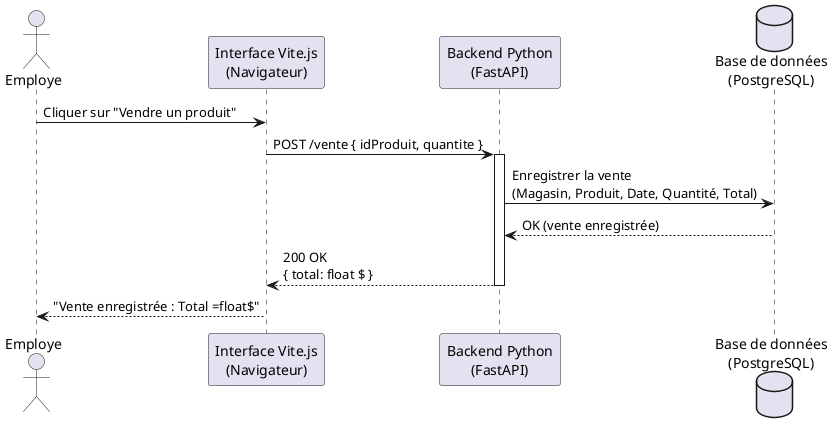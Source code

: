@startuml sequence-vendre-produit

actor Employe
participant "Interface Vite.js\n(Navigateur)" as Vite
participant "Backend Python\n(FastAPI)" as Backend
database "Base de données\n(PostgreSQL)" as DB

Employe -> Vite : Cliquer sur "Vendre un produit"
Vite -> Backend : POST /vente { idProduit, quantite }

activate Backend
Backend -> DB : Enregistrer la vente\n(Magasin, Produit, Date, Quantité, Total)
DB --> Backend : OK (vente enregistrée)
Backend --> Vite : 200 OK\n{ total: float $ }
deactivate Backend
Vite --> Employe : "Vente enregistrée : Total =float$"

@enduml

